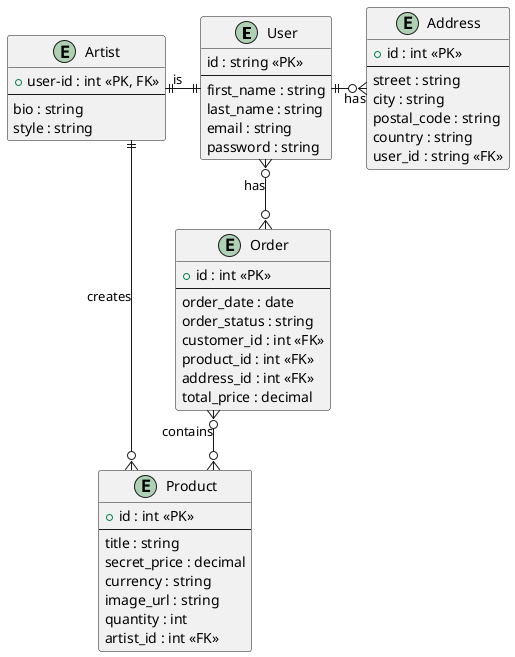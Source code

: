@startuml
skinparam linetype ortho
entity "User" as User {
    id : string <<PK>>
    --
    first_name : string
    last_name : string
    email : string
    password : string
}

entity "Artist" as Artist {
    + user-id : int <<PK, FK>>
    --
    bio : string
    style : string
}

entity "Product" as Product {
    + id : int <<PK>>
    --
    title : string
    secret_price : decimal
    currency : string
    image_url : string
    quantity : int
    artist_id : int <<FK>>
}

entity "Order" as Order {
    + id : int <<PK>>
    --
    order_date : date
    order_status : string
    customer_id : int <<FK>>
    product_id : int <<FK>>
    address_id : int <<FK>>
    total_price : decimal
}

entity "Address" as Address {
    + id : int <<PK>>
    --
    street : string
    city : string
    postal_code : string
    country : string
    user_id : string <<FK>>
}

' -------------------
' RELATIONSHIPS
' -------------------
User }o--o{ Order : "has"
Artist ||-right-|| User : "is"
Order }o--o{ Product : "contains"
Artist ||-down-o{ Product : "creates"
User ||-right-o{ Address : "has"

@enduml
